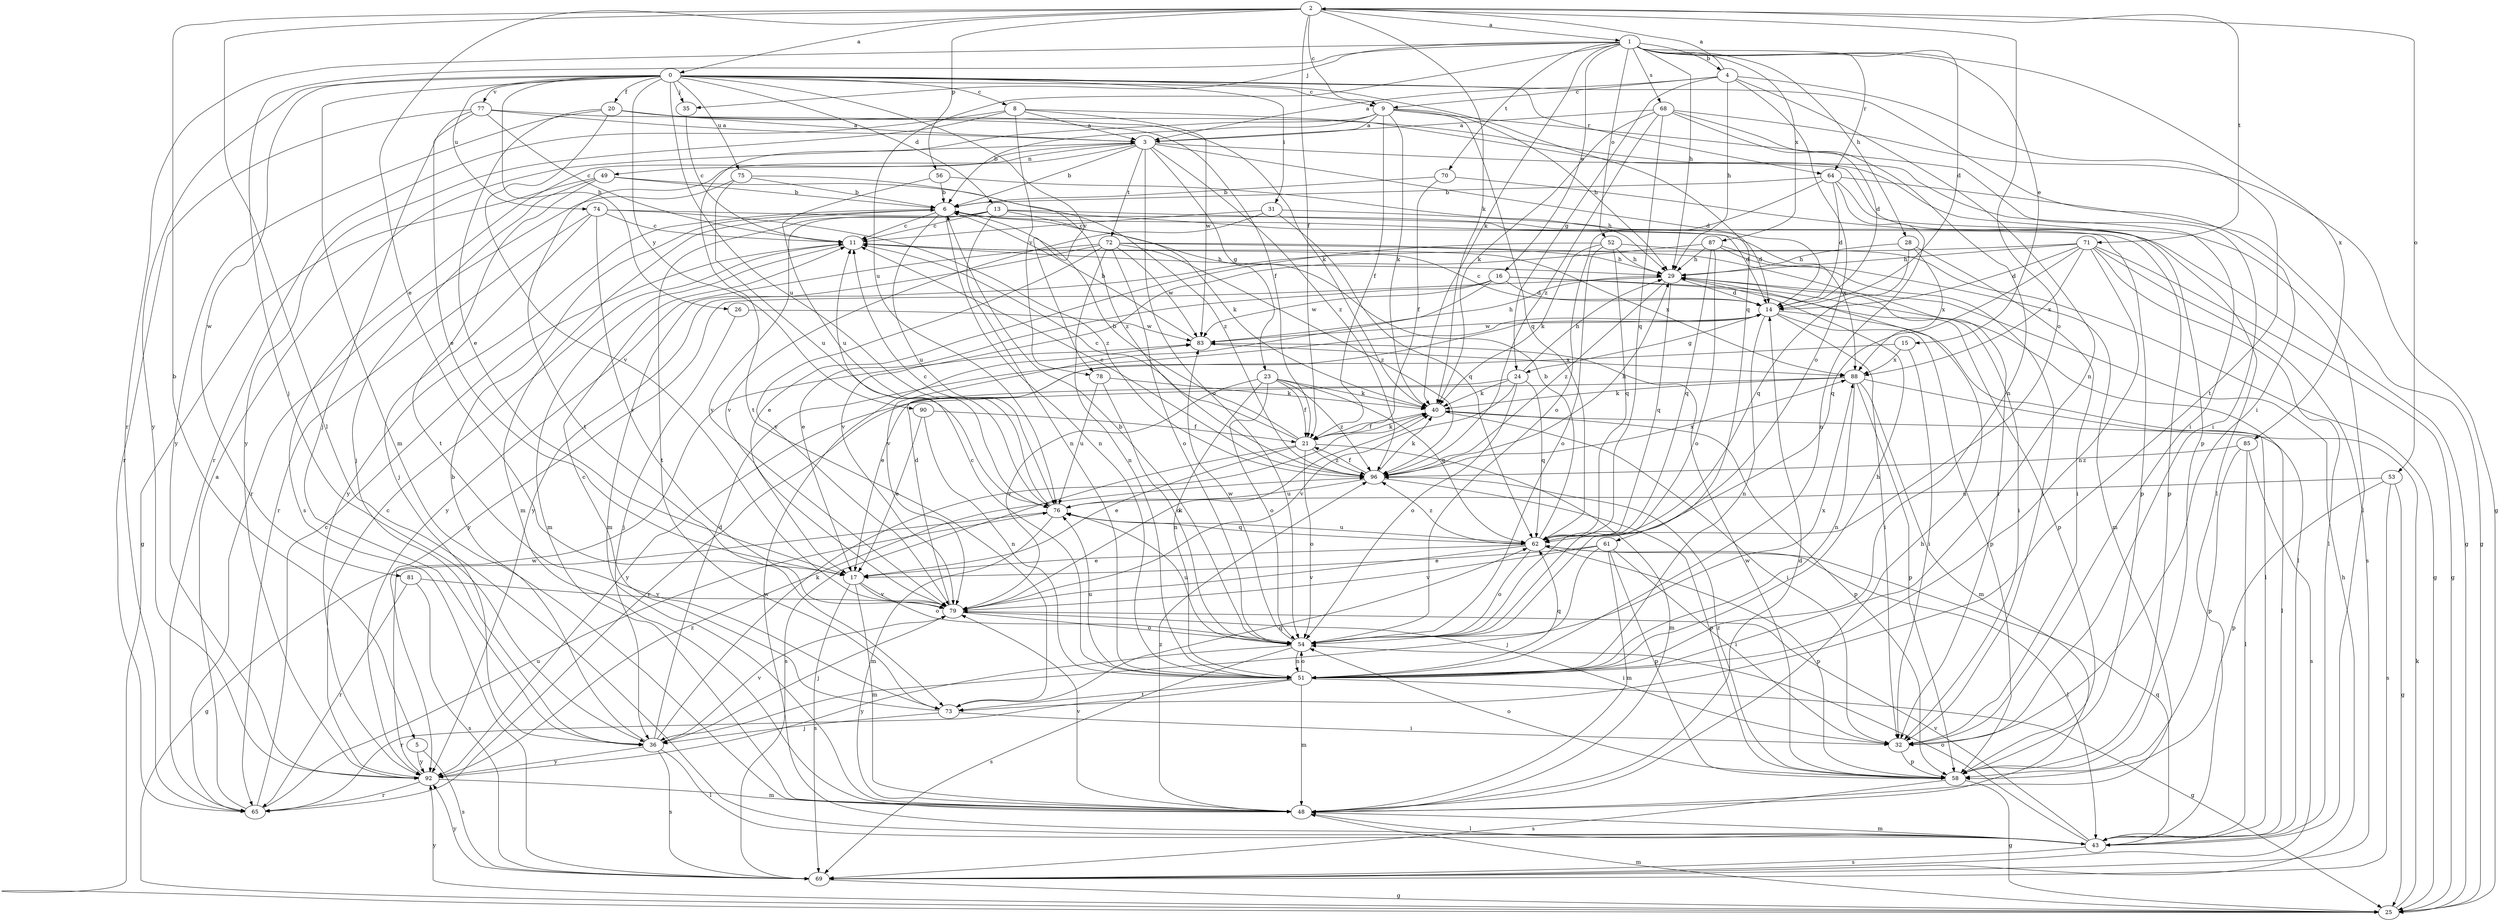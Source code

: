 strict digraph  {
0;
1;
2;
3;
4;
5;
6;
8;
9;
11;
13;
14;
15;
16;
17;
20;
21;
23;
24;
25;
26;
28;
29;
31;
32;
35;
36;
40;
43;
48;
49;
51;
52;
53;
54;
56;
58;
61;
62;
64;
65;
68;
69;
70;
71;
72;
73;
74;
75;
76;
77;
78;
79;
81;
83;
85;
87;
88;
90;
92;
96;
0 -> 8  [label=c];
0 -> 9  [label=c];
0 -> 13  [label=d];
0 -> 20  [label=f];
0 -> 26  [label=h];
0 -> 31  [label=i];
0 -> 32  [label=i];
0 -> 35  [label=j];
0 -> 48  [label=m];
0 -> 61  [label=q];
0 -> 64  [label=r];
0 -> 74  [label=u];
0 -> 75  [label=u];
0 -> 76  [label=u];
0 -> 77  [label=v];
0 -> 78  [label=v];
0 -> 81  [label=w];
0 -> 90  [label=y];
0 -> 92  [label=y];
1 -> 4  [label=b];
1 -> 14  [label=d];
1 -> 15  [label=e];
1 -> 16  [label=e];
1 -> 28  [label=h];
1 -> 29  [label=h];
1 -> 35  [label=j];
1 -> 36  [label=j];
1 -> 40  [label=k];
1 -> 52  [label=o];
1 -> 64  [label=r];
1 -> 65  [label=r];
1 -> 68  [label=s];
1 -> 70  [label=t];
1 -> 76  [label=u];
1 -> 85  [label=x];
1 -> 87  [label=x];
2 -> 0  [label=a];
2 -> 1  [label=a];
2 -> 5  [label=b];
2 -> 9  [label=c];
2 -> 17  [label=e];
2 -> 21  [label=f];
2 -> 40  [label=k];
2 -> 43  [label=l];
2 -> 53  [label=o];
2 -> 54  [label=o];
2 -> 56  [label=p];
2 -> 71  [label=t];
3 -> 6  [label=b];
3 -> 14  [label=d];
3 -> 23  [label=g];
3 -> 43  [label=l];
3 -> 49  [label=n];
3 -> 54  [label=o];
3 -> 69  [label=s];
3 -> 72  [label=t];
3 -> 73  [label=t];
3 -> 96  [label=z];
4 -> 2  [label=a];
4 -> 3  [label=a];
4 -> 9  [label=c];
4 -> 24  [label=g];
4 -> 29  [label=h];
4 -> 51  [label=n];
4 -> 54  [label=o];
4 -> 73  [label=t];
5 -> 69  [label=s];
5 -> 92  [label=y];
6 -> 11  [label=c];
6 -> 48  [label=m];
6 -> 51  [label=n];
6 -> 76  [label=u];
6 -> 88  [label=x];
6 -> 92  [label=y];
8 -> 3  [label=a];
8 -> 58  [label=p];
8 -> 65  [label=r];
8 -> 78  [label=v];
8 -> 83  [label=w];
8 -> 92  [label=y];
9 -> 3  [label=a];
9 -> 6  [label=b];
9 -> 21  [label=f];
9 -> 29  [label=h];
9 -> 32  [label=i];
9 -> 40  [label=k];
9 -> 62  [label=q];
9 -> 73  [label=t];
11 -> 29  [label=h];
11 -> 48  [label=m];
11 -> 88  [label=x];
13 -> 11  [label=c];
13 -> 14  [label=d];
13 -> 40  [label=k];
13 -> 51  [label=n];
13 -> 58  [label=p];
13 -> 73  [label=t];
13 -> 79  [label=v];
14 -> 11  [label=c];
14 -> 24  [label=g];
14 -> 32  [label=i];
14 -> 43  [label=l];
14 -> 51  [label=n];
14 -> 58  [label=p];
14 -> 83  [label=w];
15 -> 17  [label=e];
15 -> 32  [label=i];
15 -> 88  [label=x];
16 -> 14  [label=d];
16 -> 17  [label=e];
16 -> 43  [label=l];
16 -> 58  [label=p];
16 -> 79  [label=v];
16 -> 83  [label=w];
17 -> 48  [label=m];
17 -> 54  [label=o];
17 -> 69  [label=s];
17 -> 79  [label=v];
20 -> 3  [label=a];
20 -> 17  [label=e];
20 -> 32  [label=i];
20 -> 40  [label=k];
20 -> 79  [label=v];
20 -> 92  [label=y];
21 -> 6  [label=b];
21 -> 11  [label=c];
21 -> 17  [label=e];
21 -> 40  [label=k];
21 -> 48  [label=m];
21 -> 54  [label=o];
21 -> 69  [label=s];
21 -> 96  [label=z];
23 -> 21  [label=f];
23 -> 40  [label=k];
23 -> 51  [label=n];
23 -> 54  [label=o];
23 -> 62  [label=q];
23 -> 79  [label=v];
23 -> 96  [label=z];
24 -> 29  [label=h];
24 -> 40  [label=k];
24 -> 54  [label=o];
24 -> 62  [label=q];
24 -> 65  [label=r];
24 -> 79  [label=v];
25 -> 40  [label=k];
25 -> 48  [label=m];
25 -> 92  [label=y];
26 -> 36  [label=j];
26 -> 83  [label=w];
28 -> 29  [label=h];
28 -> 32  [label=i];
28 -> 62  [label=q];
28 -> 88  [label=x];
29 -> 14  [label=d];
29 -> 32  [label=i];
29 -> 62  [label=q];
29 -> 92  [label=y];
29 -> 96  [label=z];
31 -> 11  [label=c];
31 -> 14  [label=d];
31 -> 62  [label=q];
31 -> 79  [label=v];
32 -> 58  [label=p];
35 -> 11  [label=c];
36 -> 6  [label=b];
36 -> 14  [label=d];
36 -> 40  [label=k];
36 -> 43  [label=l];
36 -> 69  [label=s];
36 -> 79  [label=v];
36 -> 92  [label=y];
40 -> 21  [label=f];
40 -> 32  [label=i];
40 -> 58  [label=p];
43 -> 48  [label=m];
43 -> 54  [label=o];
43 -> 62  [label=q];
43 -> 69  [label=s];
43 -> 79  [label=v];
43 -> 83  [label=w];
48 -> 14  [label=d];
48 -> 29  [label=h];
48 -> 43  [label=l];
48 -> 79  [label=v];
48 -> 96  [label=z];
49 -> 6  [label=b];
49 -> 25  [label=g];
49 -> 36  [label=j];
49 -> 73  [label=t];
49 -> 96  [label=z];
51 -> 11  [label=c];
51 -> 25  [label=g];
51 -> 29  [label=h];
51 -> 48  [label=m];
51 -> 54  [label=o];
51 -> 62  [label=q];
51 -> 65  [label=r];
51 -> 73  [label=t];
51 -> 76  [label=u];
52 -> 17  [label=e];
52 -> 25  [label=g];
52 -> 29  [label=h];
52 -> 40  [label=k];
52 -> 54  [label=o];
52 -> 62  [label=q];
53 -> 25  [label=g];
53 -> 58  [label=p];
53 -> 69  [label=s];
53 -> 76  [label=u];
54 -> 6  [label=b];
54 -> 51  [label=n];
54 -> 69  [label=s];
54 -> 76  [label=u];
54 -> 83  [label=w];
54 -> 88  [label=x];
54 -> 92  [label=y];
56 -> 6  [label=b];
56 -> 29  [label=h];
56 -> 76  [label=u];
58 -> 25  [label=g];
58 -> 54  [label=o];
58 -> 69  [label=s];
58 -> 83  [label=w];
58 -> 96  [label=z];
61 -> 17  [label=e];
61 -> 32  [label=i];
61 -> 36  [label=j];
61 -> 48  [label=m];
61 -> 58  [label=p];
61 -> 79  [label=v];
62 -> 6  [label=b];
62 -> 17  [label=e];
62 -> 43  [label=l];
62 -> 54  [label=o];
62 -> 58  [label=p];
62 -> 76  [label=u];
62 -> 79  [label=v];
62 -> 96  [label=z];
64 -> 6  [label=b];
64 -> 14  [label=d];
64 -> 25  [label=g];
64 -> 43  [label=l];
64 -> 51  [label=n];
64 -> 54  [label=o];
65 -> 3  [label=a];
65 -> 11  [label=c];
65 -> 76  [label=u];
68 -> 3  [label=a];
68 -> 14  [label=d];
68 -> 25  [label=g];
68 -> 40  [label=k];
68 -> 51  [label=n];
68 -> 62  [label=q];
68 -> 96  [label=z];
69 -> 25  [label=g];
69 -> 29  [label=h];
69 -> 92  [label=y];
70 -> 6  [label=b];
70 -> 21  [label=f];
70 -> 25  [label=g];
71 -> 14  [label=d];
71 -> 25  [label=g];
71 -> 29  [label=h];
71 -> 43  [label=l];
71 -> 51  [label=n];
71 -> 62  [label=q];
71 -> 69  [label=s];
71 -> 88  [label=x];
71 -> 92  [label=y];
72 -> 29  [label=h];
72 -> 32  [label=i];
72 -> 48  [label=m];
72 -> 51  [label=n];
72 -> 54  [label=o];
72 -> 79  [label=v];
72 -> 83  [label=w];
72 -> 92  [label=y];
72 -> 96  [label=z];
73 -> 11  [label=c];
73 -> 32  [label=i];
73 -> 36  [label=j];
73 -> 62  [label=q];
74 -> 11  [label=c];
74 -> 36  [label=j];
74 -> 58  [label=p];
74 -> 65  [label=r];
74 -> 79  [label=v];
74 -> 96  [label=z];
75 -> 6  [label=b];
75 -> 65  [label=r];
75 -> 76  [label=u];
75 -> 96  [label=z];
76 -> 11  [label=c];
76 -> 25  [label=g];
76 -> 48  [label=m];
76 -> 62  [label=q];
77 -> 3  [label=a];
77 -> 11  [label=c];
77 -> 17  [label=e];
77 -> 21  [label=f];
77 -> 36  [label=j];
77 -> 65  [label=r];
78 -> 40  [label=k];
78 -> 54  [label=o];
78 -> 76  [label=u];
79 -> 14  [label=d];
79 -> 32  [label=i];
79 -> 36  [label=j];
79 -> 40  [label=k];
79 -> 54  [label=o];
81 -> 65  [label=r];
81 -> 69  [label=s];
81 -> 79  [label=v];
83 -> 6  [label=b];
83 -> 29  [label=h];
83 -> 88  [label=x];
85 -> 43  [label=l];
85 -> 58  [label=p];
85 -> 69  [label=s];
85 -> 96  [label=z];
87 -> 29  [label=h];
87 -> 32  [label=i];
87 -> 48  [label=m];
87 -> 54  [label=o];
87 -> 62  [label=q];
87 -> 79  [label=v];
88 -> 40  [label=k];
88 -> 43  [label=l];
88 -> 48  [label=m];
88 -> 51  [label=n];
88 -> 58  [label=p];
88 -> 92  [label=y];
90 -> 17  [label=e];
90 -> 21  [label=f];
90 -> 51  [label=n];
92 -> 11  [label=c];
92 -> 48  [label=m];
92 -> 65  [label=r];
92 -> 83  [label=w];
92 -> 96  [label=z];
96 -> 11  [label=c];
96 -> 21  [label=f];
96 -> 29  [label=h];
96 -> 40  [label=k];
96 -> 58  [label=p];
96 -> 76  [label=u];
96 -> 88  [label=x];
}
